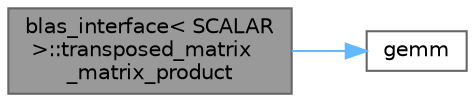 digraph "blas_interface&lt; SCALAR &gt;::transposed_matrix_matrix_product"
{
 // LATEX_PDF_SIZE
  bgcolor="transparent";
  edge [fontname=Helvetica,fontsize=10,labelfontname=Helvetica,labelfontsize=10];
  node [fontname=Helvetica,fontsize=10,shape=box,height=0.2,width=0.4];
  rankdir="LR";
  Node1 [id="Node000001",label="blas_interface\< SCALAR\l \>::transposed_matrix\l_matrix_product",height=0.2,width=0.4,color="gray40", fillcolor="grey60", style="filled", fontcolor="black",tooltip=" "];
  Node1 -> Node2 [id="edge1_Node000001_Node000002",color="steelblue1",style="solid",tooltip=" "];
  Node2 [id="Node000002",label="gemm",height=0.2,width=0.4,color="grey40", fillcolor="white", style="filled",URL="$bench__gemm_8cpp.html#a4e3341ba4cc101e5c46e8d6f201b21f9",tooltip=" "];
}
